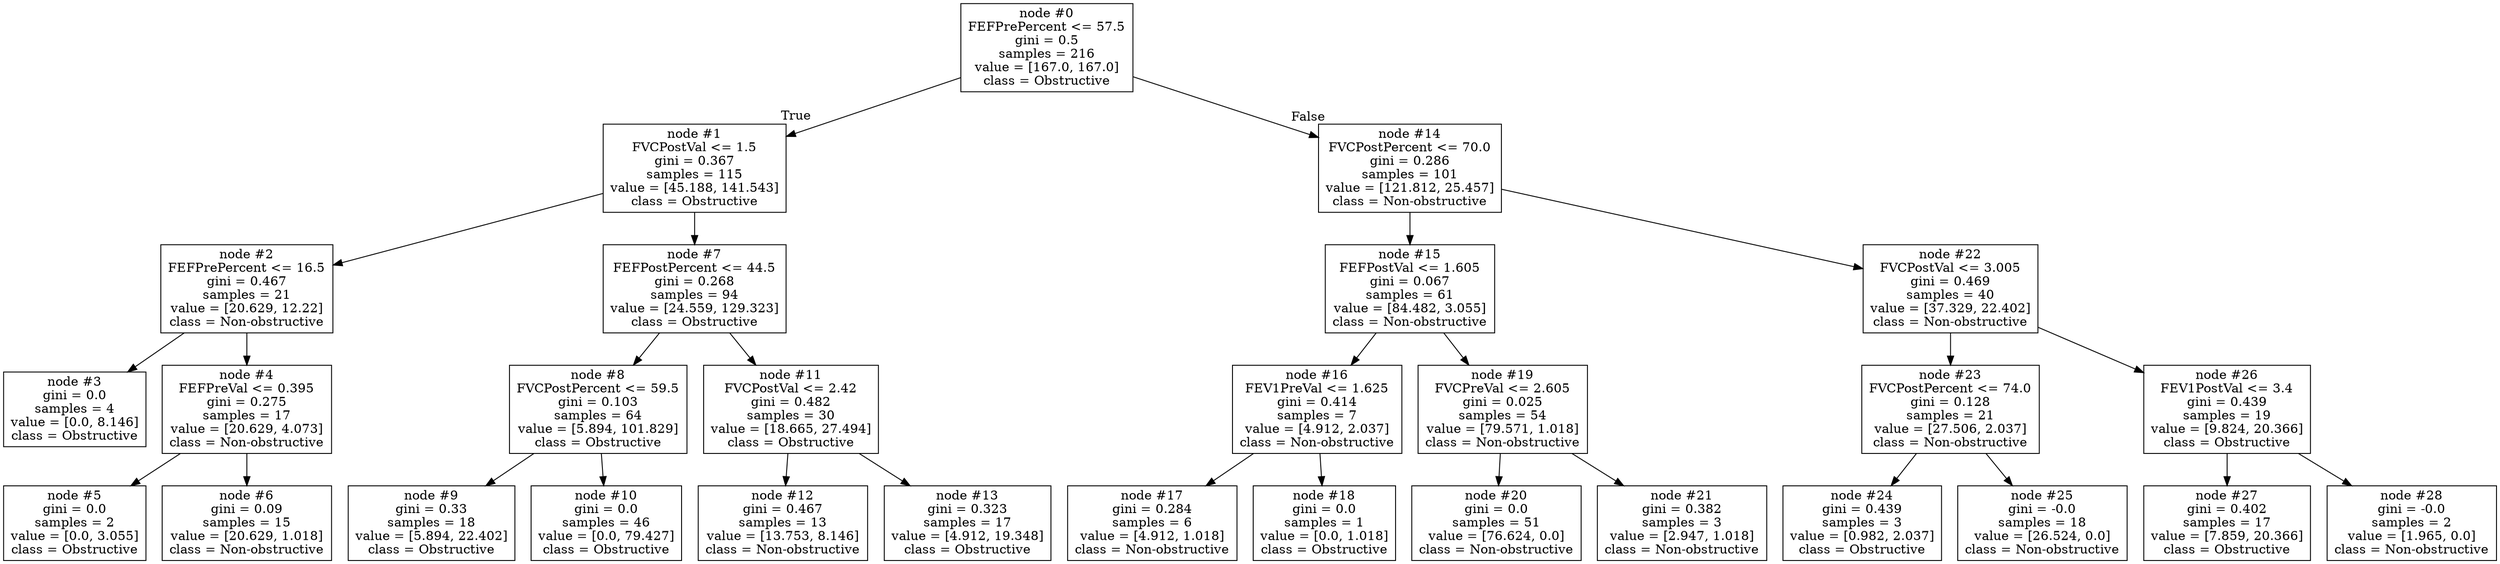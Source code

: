digraph Tree {
node [shape=box] ;
0 [label="node #0\nFEFPrePercent <= 57.5\ngini = 0.5\nsamples = 216\nvalue = [167.0, 167.0]\nclass = Obstructive"] ;
1 [label="node #1\nFVCPostVal <= 1.5\ngini = 0.367\nsamples = 115\nvalue = [45.188, 141.543]\nclass = Obstructive"] ;
0 -> 1 [labeldistance=2.5, labelangle=45, headlabel="True"] ;
2 [label="node #2\nFEFPrePercent <= 16.5\ngini = 0.467\nsamples = 21\nvalue = [20.629, 12.22]\nclass = Non-obstructive"] ;
1 -> 2 ;
3 [label="node #3\ngini = 0.0\nsamples = 4\nvalue = [0.0, 8.146]\nclass = Obstructive"] ;
2 -> 3 ;
4 [label="node #4\nFEFPreVal <= 0.395\ngini = 0.275\nsamples = 17\nvalue = [20.629, 4.073]\nclass = Non-obstructive"] ;
2 -> 4 ;
5 [label="node #5\ngini = 0.0\nsamples = 2\nvalue = [0.0, 3.055]\nclass = Obstructive"] ;
4 -> 5 ;
6 [label="node #6\ngini = 0.09\nsamples = 15\nvalue = [20.629, 1.018]\nclass = Non-obstructive"] ;
4 -> 6 ;
7 [label="node #7\nFEFPostPercent <= 44.5\ngini = 0.268\nsamples = 94\nvalue = [24.559, 129.323]\nclass = Obstructive"] ;
1 -> 7 ;
8 [label="node #8\nFVCPostPercent <= 59.5\ngini = 0.103\nsamples = 64\nvalue = [5.894, 101.829]\nclass = Obstructive"] ;
7 -> 8 ;
9 [label="node #9\ngini = 0.33\nsamples = 18\nvalue = [5.894, 22.402]\nclass = Obstructive"] ;
8 -> 9 ;
10 [label="node #10\ngini = 0.0\nsamples = 46\nvalue = [0.0, 79.427]\nclass = Obstructive"] ;
8 -> 10 ;
11 [label="node #11\nFVCPostVal <= 2.42\ngini = 0.482\nsamples = 30\nvalue = [18.665, 27.494]\nclass = Obstructive"] ;
7 -> 11 ;
12 [label="node #12\ngini = 0.467\nsamples = 13\nvalue = [13.753, 8.146]\nclass = Non-obstructive"] ;
11 -> 12 ;
13 [label="node #13\ngini = 0.323\nsamples = 17\nvalue = [4.912, 19.348]\nclass = Obstructive"] ;
11 -> 13 ;
14 [label="node #14\nFVCPostPercent <= 70.0\ngini = 0.286\nsamples = 101\nvalue = [121.812, 25.457]\nclass = Non-obstructive"] ;
0 -> 14 [labeldistance=2.5, labelangle=-45, headlabel="False"] ;
15 [label="node #15\nFEFPostVal <= 1.605\ngini = 0.067\nsamples = 61\nvalue = [84.482, 3.055]\nclass = Non-obstructive"] ;
14 -> 15 ;
16 [label="node #16\nFEV1PreVal <= 1.625\ngini = 0.414\nsamples = 7\nvalue = [4.912, 2.037]\nclass = Non-obstructive"] ;
15 -> 16 ;
17 [label="node #17\ngini = 0.284\nsamples = 6\nvalue = [4.912, 1.018]\nclass = Non-obstructive"] ;
16 -> 17 ;
18 [label="node #18\ngini = 0.0\nsamples = 1\nvalue = [0.0, 1.018]\nclass = Obstructive"] ;
16 -> 18 ;
19 [label="node #19\nFVCPreVal <= 2.605\ngini = 0.025\nsamples = 54\nvalue = [79.571, 1.018]\nclass = Non-obstructive"] ;
15 -> 19 ;
20 [label="node #20\ngini = 0.0\nsamples = 51\nvalue = [76.624, 0.0]\nclass = Non-obstructive"] ;
19 -> 20 ;
21 [label="node #21\ngini = 0.382\nsamples = 3\nvalue = [2.947, 1.018]\nclass = Non-obstructive"] ;
19 -> 21 ;
22 [label="node #22\nFVCPostVal <= 3.005\ngini = 0.469\nsamples = 40\nvalue = [37.329, 22.402]\nclass = Non-obstructive"] ;
14 -> 22 ;
23 [label="node #23\nFVCPostPercent <= 74.0\ngini = 0.128\nsamples = 21\nvalue = [27.506, 2.037]\nclass = Non-obstructive"] ;
22 -> 23 ;
24 [label="node #24\ngini = 0.439\nsamples = 3\nvalue = [0.982, 2.037]\nclass = Obstructive"] ;
23 -> 24 ;
25 [label="node #25\ngini = -0.0\nsamples = 18\nvalue = [26.524, 0.0]\nclass = Non-obstructive"] ;
23 -> 25 ;
26 [label="node #26\nFEV1PostVal <= 3.4\ngini = 0.439\nsamples = 19\nvalue = [9.824, 20.366]\nclass = Obstructive"] ;
22 -> 26 ;
27 [label="node #27\ngini = 0.402\nsamples = 17\nvalue = [7.859, 20.366]\nclass = Obstructive"] ;
26 -> 27 ;
28 [label="node #28\ngini = -0.0\nsamples = 2\nvalue = [1.965, 0.0]\nclass = Non-obstructive"] ;
26 -> 28 ;
}